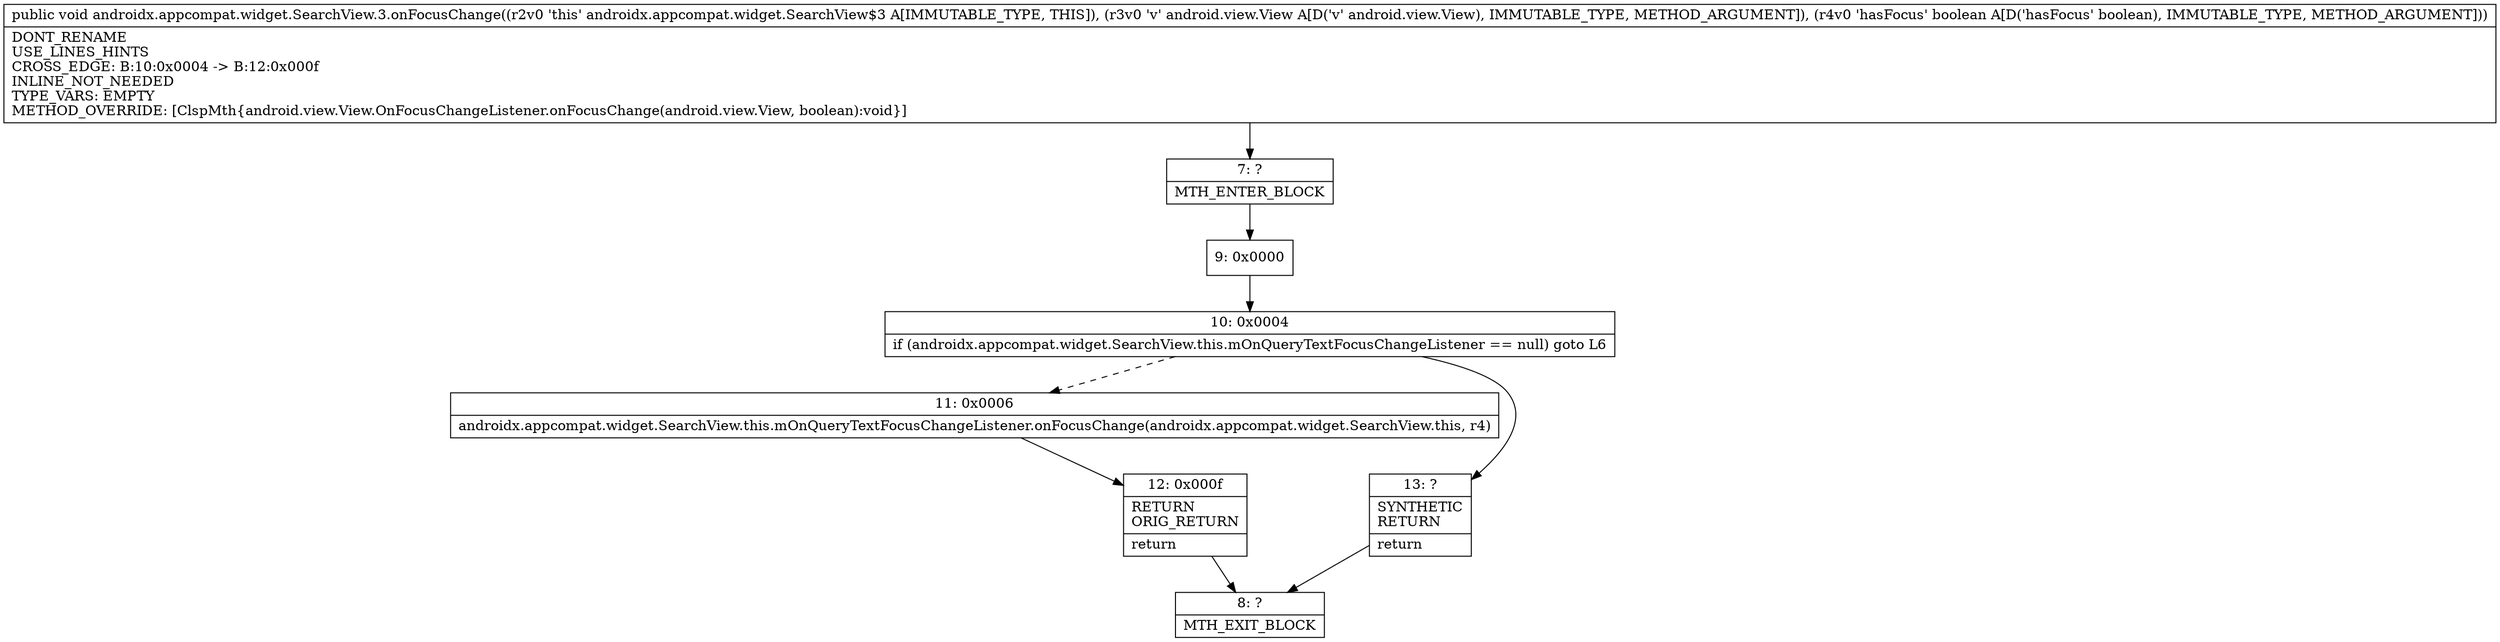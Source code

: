digraph "CFG forandroidx.appcompat.widget.SearchView.3.onFocusChange(Landroid\/view\/View;Z)V" {
Node_7 [shape=record,label="{7\:\ ?|MTH_ENTER_BLOCK\l}"];
Node_9 [shape=record,label="{9\:\ 0x0000}"];
Node_10 [shape=record,label="{10\:\ 0x0004|if (androidx.appcompat.widget.SearchView.this.mOnQueryTextFocusChangeListener == null) goto L6\l}"];
Node_11 [shape=record,label="{11\:\ 0x0006|androidx.appcompat.widget.SearchView.this.mOnQueryTextFocusChangeListener.onFocusChange(androidx.appcompat.widget.SearchView.this, r4)\l}"];
Node_12 [shape=record,label="{12\:\ 0x000f|RETURN\lORIG_RETURN\l|return\l}"];
Node_8 [shape=record,label="{8\:\ ?|MTH_EXIT_BLOCK\l}"];
Node_13 [shape=record,label="{13\:\ ?|SYNTHETIC\lRETURN\l|return\l}"];
MethodNode[shape=record,label="{public void androidx.appcompat.widget.SearchView.3.onFocusChange((r2v0 'this' androidx.appcompat.widget.SearchView$3 A[IMMUTABLE_TYPE, THIS]), (r3v0 'v' android.view.View A[D('v' android.view.View), IMMUTABLE_TYPE, METHOD_ARGUMENT]), (r4v0 'hasFocus' boolean A[D('hasFocus' boolean), IMMUTABLE_TYPE, METHOD_ARGUMENT]))  | DONT_RENAME\lUSE_LINES_HINTS\lCROSS_EDGE: B:10:0x0004 \-\> B:12:0x000f\lINLINE_NOT_NEEDED\lTYPE_VARS: EMPTY\lMETHOD_OVERRIDE: [ClspMth\{android.view.View.OnFocusChangeListener.onFocusChange(android.view.View, boolean):void\}]\l}"];
MethodNode -> Node_7;Node_7 -> Node_9;
Node_9 -> Node_10;
Node_10 -> Node_11[style=dashed];
Node_10 -> Node_13;
Node_11 -> Node_12;
Node_12 -> Node_8;
Node_13 -> Node_8;
}

